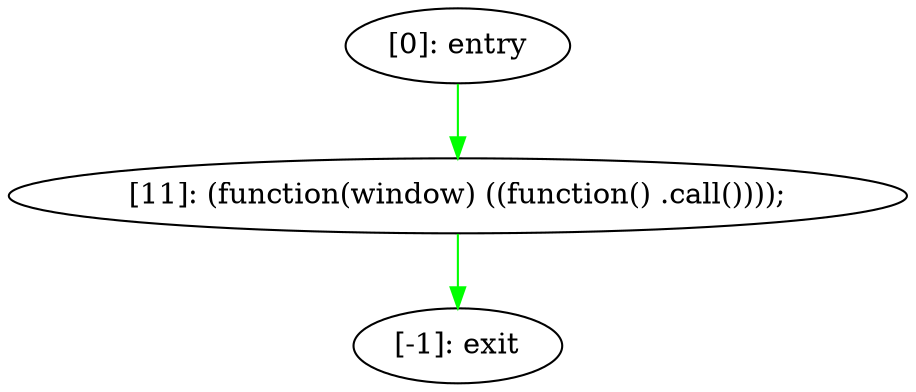 digraph {
"0" [label="[-1]: exit"] 
"1" [label="[0]: entry"] 
"2" [label="[11]: (function(window) ((function() .call())));\n"] 
"1" -> "2" [label="" color="green"] 
"2" -> "0" [label="" color="green"] 
}
